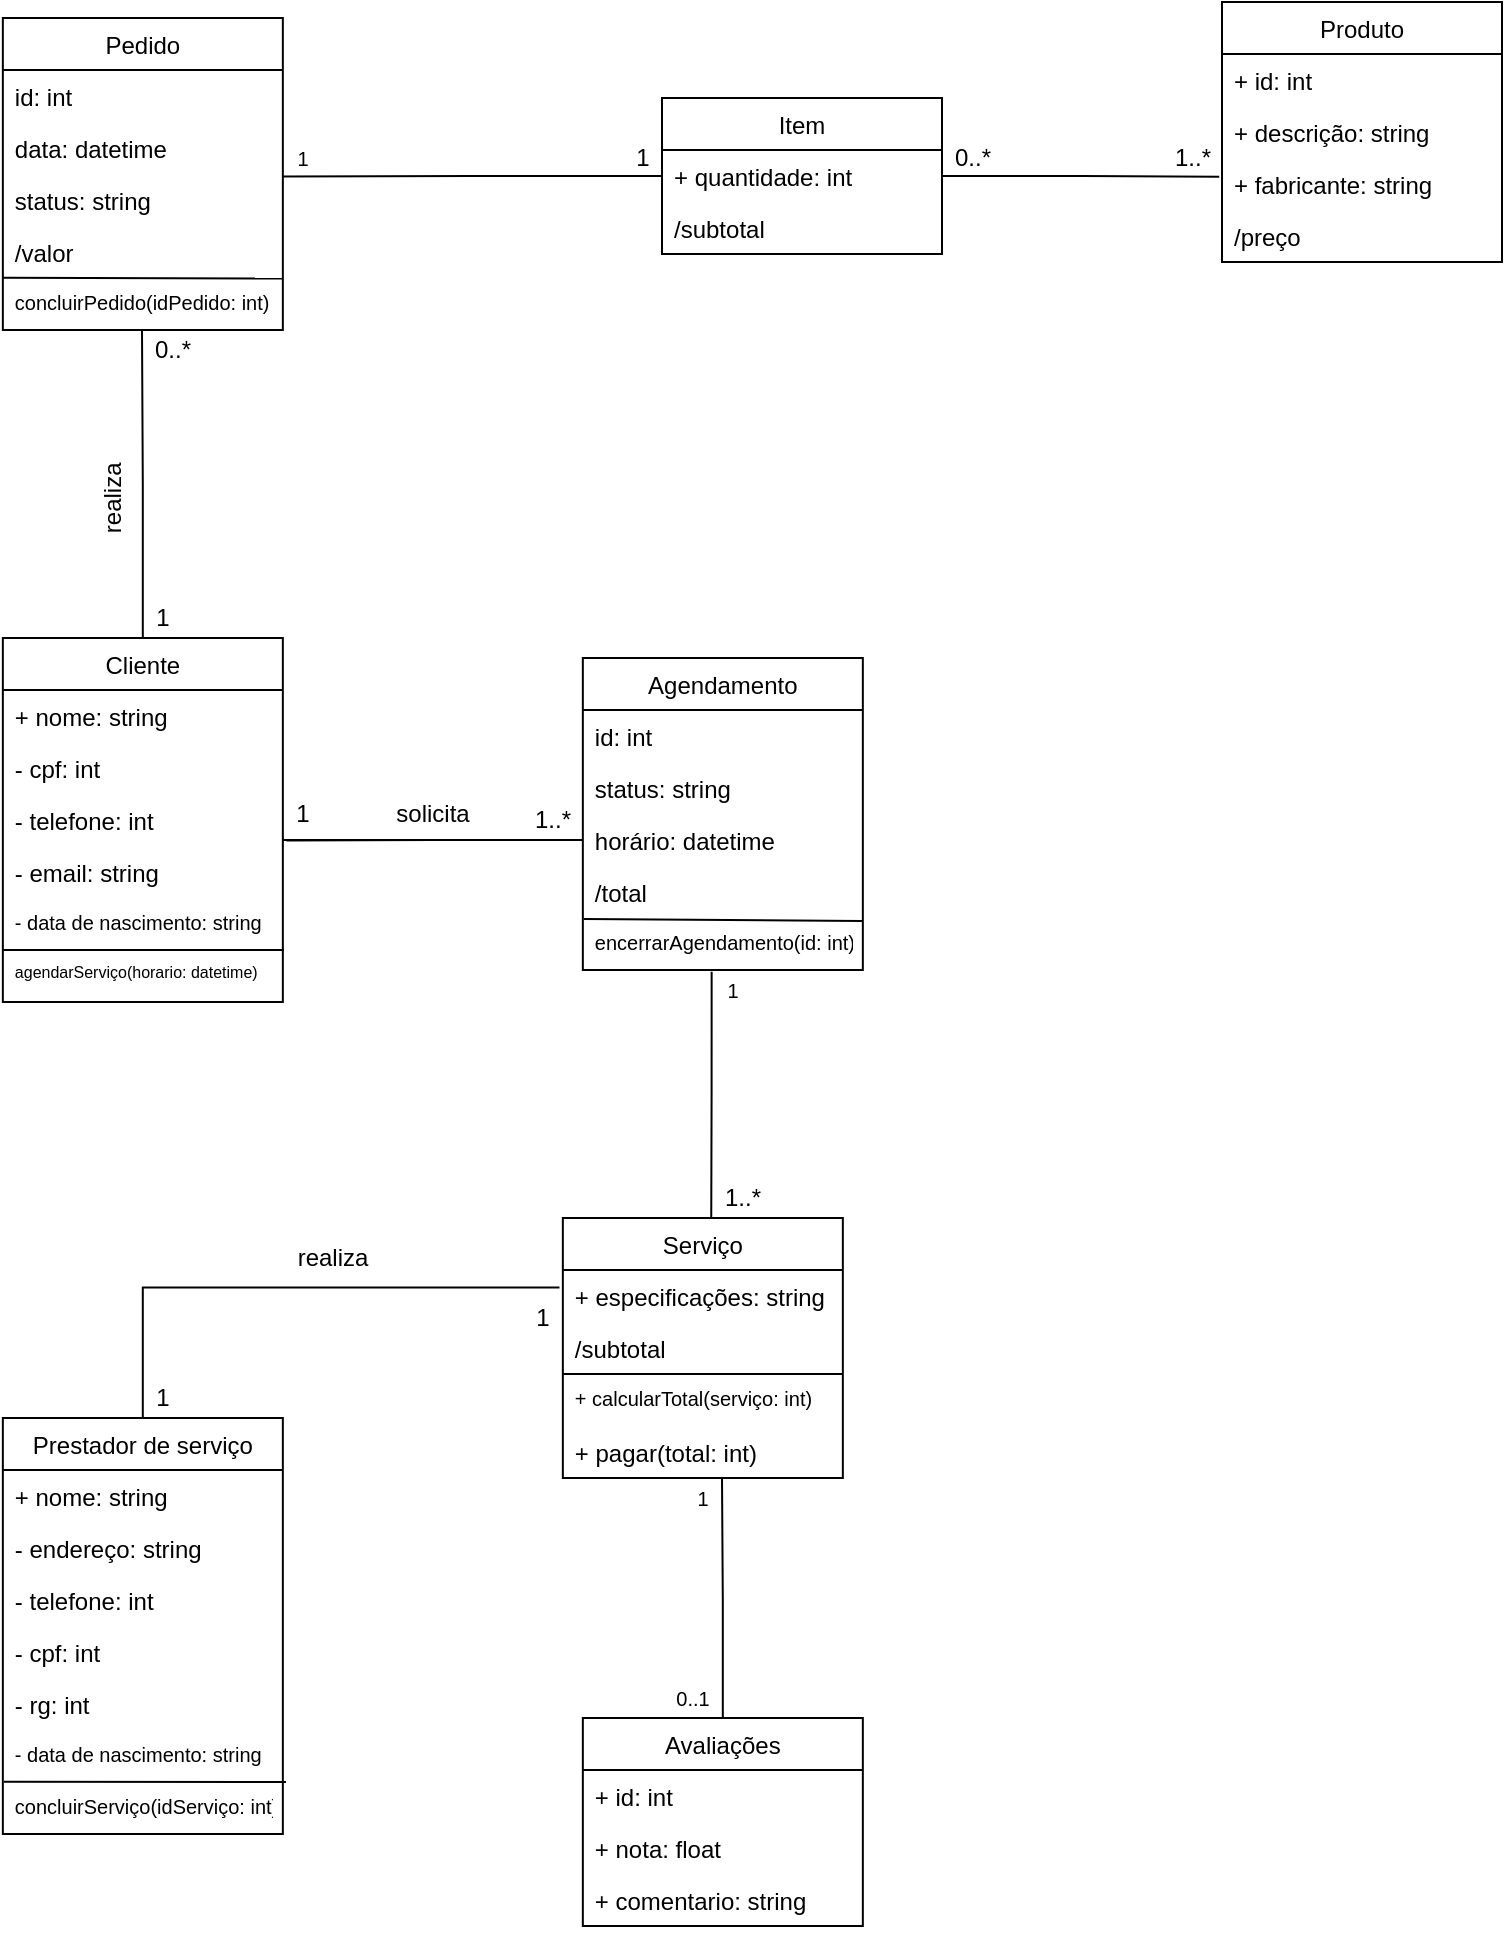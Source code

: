 <mxfile version="14.7.2"><diagram id="nNbMe6RCs03T7cAxXdwp" name="Page-1"><mxGraphModel dx="1151" dy="637" grid="1" gridSize="10" guides="1" tooltips="1" connect="1" arrows="1" fold="1" page="1" pageScale="1" pageWidth="827" pageHeight="1169" math="0" shadow="0"><root><mxCell id="0"/><mxCell id="1" parent="0"/><mxCell id="EgdVx3-38uhjONvqn9JU-72" style="edgeStyle=orthogonalEdgeStyle;rounded=0;jumpSize=6;orthogonalLoop=1;jettySize=auto;html=1;entryX=0.497;entryY=1.006;entryDx=0;entryDy=0;entryPerimeter=0;startArrow=none;startFill=0;endArrow=none;endFill=0;startSize=12;targetPerimeterSpacing=0;strokeWidth=1;" edge="1" parent="1" source="EgdVx3-38uhjONvqn9JU-1" target="EgdVx3-38uhjONvqn9JU-62"><mxGeometry relative="1" as="geometry"/></mxCell><mxCell id="EgdVx3-38uhjONvqn9JU-1" value="Cliente" style="swimlane;fontStyle=0;childLayout=stackLayout;horizontal=1;startSize=26;horizontalStack=0;resizeParent=1;resizeParentMax=0;resizeLast=0;collapsible=1;marginBottom=0;" vertex="1" parent="1"><mxGeometry x="30.42" y="460" width="140" height="182" as="geometry"/></mxCell><mxCell id="EgdVx3-38uhjONvqn9JU-117" value="+ nome: string" style="text;strokeColor=none;fillColor=none;align=left;verticalAlign=top;spacingLeft=4;spacingRight=4;overflow=hidden;rotatable=0;points=[[0,0.5],[1,0.5]];portConstraint=eastwest;" vertex="1" parent="EgdVx3-38uhjONvqn9JU-1"><mxGeometry y="26" width="140" height="26" as="geometry"/></mxCell><mxCell id="EgdVx3-38uhjONvqn9JU-2" value="- cpf: int" style="text;strokeColor=none;fillColor=none;align=left;verticalAlign=top;spacingLeft=4;spacingRight=4;overflow=hidden;rotatable=0;points=[[0,0.5],[1,0.5]];portConstraint=eastwest;" vertex="1" parent="EgdVx3-38uhjONvqn9JU-1"><mxGeometry y="52" width="140" height="26" as="geometry"/></mxCell><mxCell id="EgdVx3-38uhjONvqn9JU-13" value="- telefone: int" style="text;strokeColor=none;fillColor=none;align=left;verticalAlign=top;spacingLeft=4;spacingRight=4;overflow=hidden;rotatable=0;points=[[0,0.5],[1,0.5]];portConstraint=eastwest;" vertex="1" parent="EgdVx3-38uhjONvqn9JU-1"><mxGeometry y="78" width="140" height="26" as="geometry"/></mxCell><mxCell id="EgdVx3-38uhjONvqn9JU-4" value="- email: string" style="text;strokeColor=none;fillColor=none;align=left;verticalAlign=top;spacingLeft=4;spacingRight=4;overflow=hidden;rotatable=0;points=[[0,0.5],[1,0.5]];portConstraint=eastwest;" vertex="1" parent="EgdVx3-38uhjONvqn9JU-1"><mxGeometry y="104" width="140" height="26" as="geometry"/></mxCell><mxCell id="EgdVx3-38uhjONvqn9JU-22" value="- data de nascimento: string" style="text;strokeColor=none;fillColor=none;align=left;verticalAlign=top;spacingLeft=4;spacingRight=4;overflow=hidden;rotatable=0;points=[[0,0.5],[1,0.5]];portConstraint=eastwest;fontSize=10;" vertex="1" parent="EgdVx3-38uhjONvqn9JU-1"><mxGeometry y="130" width="140" height="26" as="geometry"/></mxCell><mxCell id="EgdVx3-38uhjONvqn9JU-49" value="agendarServiço(horario: datetime)" style="text;strokeColor=none;fillColor=none;align=left;verticalAlign=top;spacingLeft=4;spacingRight=4;overflow=hidden;rotatable=0;points=[[0,0.5],[1,0.5]];portConstraint=eastwest;fontSize=8;" vertex="1" parent="EgdVx3-38uhjONvqn9JU-1"><mxGeometry y="156" width="140" height="26" as="geometry"/></mxCell><mxCell id="EgdVx3-38uhjONvqn9JU-51" value="" style="endArrow=none;html=1;startSize=12;targetPerimeterSpacing=0;strokeWidth=1;entryX=1.004;entryY=1;entryDx=0;entryDy=0;entryPerimeter=0;exitX=-0.003;exitY=0;exitDx=0;exitDy=0;exitPerimeter=0;" edge="1" parent="EgdVx3-38uhjONvqn9JU-1" source="EgdVx3-38uhjONvqn9JU-49" target="EgdVx3-38uhjONvqn9JU-22"><mxGeometry width="50" height="50" relative="1" as="geometry"><mxPoint x="-0.42" y="129.818" as="sourcePoint"/><mxPoint x="139.58" y="130.286" as="targetPoint"/></mxGeometry></mxCell><mxCell id="EgdVx3-38uhjONvqn9JU-42" style="edgeStyle=orthogonalEdgeStyle;rounded=0;jumpSize=6;orthogonalLoop=1;jettySize=auto;html=1;entryX=-0.012;entryY=0.336;entryDx=0;entryDy=0;entryPerimeter=0;startArrow=none;startFill=0;endArrow=none;endFill=0;startSize=12;targetPerimeterSpacing=0;strokeWidth=1;" edge="1" parent="1" source="EgdVx3-38uhjONvqn9JU-9" target="EgdVx3-38uhjONvqn9JU-19"><mxGeometry relative="1" as="geometry"/></mxCell><mxCell id="EgdVx3-38uhjONvqn9JU-9" value="Prestador de serviço" style="swimlane;fontStyle=0;childLayout=stackLayout;horizontal=1;startSize=26;horizontalStack=0;resizeParent=1;resizeParentMax=0;resizeLast=0;collapsible=1;marginBottom=0;" vertex="1" parent="1"><mxGeometry x="30.42" y="850" width="140" height="208" as="geometry"/></mxCell><mxCell id="EgdVx3-38uhjONvqn9JU-10" value="+ nome: string" style="text;strokeColor=none;fillColor=none;align=left;verticalAlign=top;spacingLeft=4;spacingRight=4;overflow=hidden;rotatable=0;points=[[0,0.5],[1,0.5]];portConstraint=eastwest;" vertex="1" parent="EgdVx3-38uhjONvqn9JU-9"><mxGeometry y="26" width="140" height="26" as="geometry"/></mxCell><mxCell id="EgdVx3-38uhjONvqn9JU-11" value="- endereço: string" style="text;strokeColor=none;fillColor=none;align=left;verticalAlign=top;spacingLeft=4;spacingRight=4;overflow=hidden;rotatable=0;points=[[0,0.5],[1,0.5]];portConstraint=eastwest;" vertex="1" parent="EgdVx3-38uhjONvqn9JU-9"><mxGeometry y="52" width="140" height="26" as="geometry"/></mxCell><mxCell id="EgdVx3-38uhjONvqn9JU-12" value="- telefone: int" style="text;strokeColor=none;fillColor=none;align=left;verticalAlign=top;spacingLeft=4;spacingRight=4;overflow=hidden;rotatable=0;points=[[0,0.5],[1,0.5]];portConstraint=eastwest;" vertex="1" parent="EgdVx3-38uhjONvqn9JU-9"><mxGeometry y="78" width="140" height="26" as="geometry"/></mxCell><mxCell id="EgdVx3-38uhjONvqn9JU-103" value="- cpf: int" style="text;strokeColor=none;fillColor=none;align=left;verticalAlign=top;spacingLeft=4;spacingRight=4;overflow=hidden;rotatable=0;points=[[0,0.5],[1,0.5]];portConstraint=eastwest;" vertex="1" parent="EgdVx3-38uhjONvqn9JU-9"><mxGeometry y="104" width="140" height="26" as="geometry"/></mxCell><mxCell id="EgdVx3-38uhjONvqn9JU-94" value="- rg: int" style="text;strokeColor=none;fillColor=none;align=left;verticalAlign=top;spacingLeft=4;spacingRight=4;overflow=hidden;rotatable=0;points=[[0,0.5],[1,0.5]];portConstraint=eastwest;fontSize=12;" vertex="1" parent="EgdVx3-38uhjONvqn9JU-9"><mxGeometry y="130" width="140" height="26" as="geometry"/></mxCell><mxCell id="EgdVx3-38uhjONvqn9JU-113" value="- data de nascimento: string" style="text;strokeColor=none;fillColor=none;align=left;verticalAlign=top;spacingLeft=4;spacingRight=4;overflow=hidden;rotatable=0;points=[[0,0.5],[1,0.5]];portConstraint=eastwest;fontSize=10;" vertex="1" parent="EgdVx3-38uhjONvqn9JU-9"><mxGeometry y="156" width="140" height="26" as="geometry"/></mxCell><mxCell id="EgdVx3-38uhjONvqn9JU-101" value="concluirServiço(idServiço: int)" style="text;strokeColor=none;fillColor=none;align=left;verticalAlign=top;spacingLeft=4;spacingRight=4;overflow=hidden;rotatable=0;points=[[0,0.5],[1,0.5]];portConstraint=eastwest;fontSize=10;" vertex="1" parent="EgdVx3-38uhjONvqn9JU-9"><mxGeometry y="182" width="140" height="26" as="geometry"/></mxCell><mxCell id="EgdVx3-38uhjONvqn9JU-104" value="" style="endArrow=none;html=1;startSize=20;targetPerimeterSpacing=0;strokeWidth=1;exitX=0.004;exitY=-0.005;exitDx=0;exitDy=0;exitPerimeter=0;" edge="1" parent="EgdVx3-38uhjONvqn9JU-9" source="EgdVx3-38uhjONvqn9JU-101"><mxGeometry width="50" height="50" relative="1" as="geometry"><mxPoint x="79.58" y="290" as="sourcePoint"/><mxPoint x="141.58" y="182" as="targetPoint"/></mxGeometry></mxCell><mxCell id="EgdVx3-38uhjONvqn9JU-18" value="Serviço" style="swimlane;fontStyle=0;childLayout=stackLayout;horizontal=1;startSize=26;horizontalStack=0;resizeParent=1;resizeParentMax=0;resizeLast=0;collapsible=1;marginBottom=0;" vertex="1" parent="1"><mxGeometry x="310.42" y="750" width="140" height="130" as="geometry"/></mxCell><mxCell id="EgdVx3-38uhjONvqn9JU-19" value="+ especificações: string" style="text;strokeColor=none;fillColor=none;align=left;verticalAlign=top;spacingLeft=4;spacingRight=4;overflow=hidden;rotatable=0;points=[[0,0.5],[1,0.5]];portConstraint=eastwest;" vertex="1" parent="EgdVx3-38uhjONvqn9JU-18"><mxGeometry y="26" width="140" height="26" as="geometry"/></mxCell><mxCell id="EgdVx3-38uhjONvqn9JU-21" value="/subtotal" style="text;strokeColor=none;fillColor=none;align=left;verticalAlign=top;spacingLeft=4;spacingRight=4;overflow=hidden;rotatable=0;points=[[0,0.5],[1,0.5]];portConstraint=eastwest;" vertex="1" parent="EgdVx3-38uhjONvqn9JU-18"><mxGeometry y="52" width="140" height="26" as="geometry"/></mxCell><mxCell id="EgdVx3-38uhjONvqn9JU-130" value="+ calcularTotal(serviço: int)" style="text;strokeColor=none;fillColor=none;align=left;verticalAlign=top;spacingLeft=4;spacingRight=4;overflow=hidden;rotatable=0;points=[[0,0.5],[1,0.5]];portConstraint=eastwest;fontSize=10;" vertex="1" parent="EgdVx3-38uhjONvqn9JU-18"><mxGeometry y="78" width="140" height="26" as="geometry"/></mxCell><mxCell id="EgdVx3-38uhjONvqn9JU-131" value="+ pagar(total: int)" style="text;strokeColor=none;fillColor=none;align=left;verticalAlign=top;spacingLeft=4;spacingRight=4;overflow=hidden;rotatable=0;points=[[0,0.5],[1,0.5]];portConstraint=eastwest;" vertex="1" parent="EgdVx3-38uhjONvqn9JU-18"><mxGeometry y="104" width="140" height="26" as="geometry"/></mxCell><mxCell id="EgdVx3-38uhjONvqn9JU-133" value="" style="endArrow=none;html=1;fontSize=10;startSize=20;targetPerimeterSpacing=0;strokeWidth=1;entryX=0.998;entryY=1.002;entryDx=0;entryDy=0;entryPerimeter=0;exitX=-0.003;exitY=0.002;exitDx=0;exitDy=0;exitPerimeter=0;" edge="1" parent="EgdVx3-38uhjONvqn9JU-18" source="EgdVx3-38uhjONvqn9JU-130" target="EgdVx3-38uhjONvqn9JU-21"><mxGeometry width="50" height="50" relative="1" as="geometry"><mxPoint x="-60.42" y="160" as="sourcePoint"/><mxPoint x="-10.42" y="110" as="targetPoint"/></mxGeometry></mxCell><mxCell id="EgdVx3-38uhjONvqn9JU-24" value="Agendamento" style="swimlane;fontStyle=0;childLayout=stackLayout;horizontal=1;startSize=26;horizontalStack=0;resizeParent=1;resizeParentMax=0;resizeLast=0;collapsible=1;marginBottom=0;" vertex="1" parent="1"><mxGeometry x="320.42" y="470" width="140" height="156" as="geometry"/></mxCell><mxCell id="EgdVx3-38uhjONvqn9JU-116" value="id: int" style="text;strokeColor=none;fillColor=none;align=left;verticalAlign=top;spacingLeft=4;spacingRight=4;overflow=hidden;rotatable=0;points=[[0,0.5],[1,0.5]];portConstraint=eastwest;" vertex="1" parent="EgdVx3-38uhjONvqn9JU-24"><mxGeometry y="26" width="140" height="26" as="geometry"/></mxCell><mxCell id="EgdVx3-38uhjONvqn9JU-25" value="status: string" style="text;strokeColor=none;fillColor=none;align=left;verticalAlign=top;spacingLeft=4;spacingRight=4;overflow=hidden;rotatable=0;points=[[0,0.5],[1,0.5]];portConstraint=eastwest;" vertex="1" parent="EgdVx3-38uhjONvqn9JU-24"><mxGeometry y="52" width="140" height="26" as="geometry"/></mxCell><mxCell id="EgdVx3-38uhjONvqn9JU-26" value="horário: datetime" style="text;strokeColor=none;fillColor=none;align=left;verticalAlign=top;spacingLeft=4;spacingRight=4;overflow=hidden;rotatable=0;points=[[0,0.5],[1,0.5]];portConstraint=eastwest;" vertex="1" parent="EgdVx3-38uhjONvqn9JU-24"><mxGeometry y="78" width="140" height="26" as="geometry"/></mxCell><mxCell id="EgdVx3-38uhjONvqn9JU-27" value="/total" style="text;strokeColor=none;fillColor=none;align=left;verticalAlign=top;spacingLeft=4;spacingRight=4;overflow=hidden;rotatable=0;points=[[0,0.5],[1,0.5]];portConstraint=eastwest;" vertex="1" parent="EgdVx3-38uhjONvqn9JU-24"><mxGeometry y="104" width="140" height="26" as="geometry"/></mxCell><mxCell id="EgdVx3-38uhjONvqn9JU-35" value="encerrarAgendamento(id: int)" style="text;strokeColor=none;fillColor=none;align=left;verticalAlign=top;spacingLeft=4;spacingRight=4;overflow=hidden;rotatable=0;points=[[0,0.5],[1,0.5]];portConstraint=eastwest;fontSize=10;" vertex="1" parent="EgdVx3-38uhjONvqn9JU-24"><mxGeometry y="130" width="140" height="26" as="geometry"/></mxCell><mxCell id="EgdVx3-38uhjONvqn9JU-38" value="" style="endArrow=none;html=1;entryX=0.997;entryY=1.06;entryDx=0;entryDy=0;entryPerimeter=0;exitX=0.003;exitY=0.019;exitDx=0;exitDy=0;exitPerimeter=0;" edge="1" parent="EgdVx3-38uhjONvqn9JU-24" source="EgdVx3-38uhjONvqn9JU-35" target="EgdVx3-38uhjONvqn9JU-27"><mxGeometry width="50" height="50" relative="1" as="geometry"><mxPoint y="106" as="sourcePoint"/><mxPoint x="30" y="170" as="targetPoint"/></mxGeometry></mxCell><mxCell id="EgdVx3-38uhjONvqn9JU-29" style="edgeStyle=orthogonalEdgeStyle;rounded=0;orthogonalLoop=1;jettySize=auto;html=1;entryX=1.013;entryY=0.893;entryDx=0;entryDy=0;entryPerimeter=0;endArrow=none;endFill=0;" edge="1" parent="1" source="EgdVx3-38uhjONvqn9JU-26" target="EgdVx3-38uhjONvqn9JU-13"><mxGeometry relative="1" as="geometry"/></mxCell><mxCell id="EgdVx3-38uhjONvqn9JU-30" style="edgeStyle=orthogonalEdgeStyle;rounded=0;orthogonalLoop=1;jettySize=auto;html=1;entryX=1.001;entryY=0.886;entryDx=0;entryDy=0;entryPerimeter=0;endArrow=none;endFill=0;" edge="1" parent="1" source="EgdVx3-38uhjONvqn9JU-26" target="EgdVx3-38uhjONvqn9JU-13"><mxGeometry relative="1" as="geometry"/></mxCell><mxCell id="EgdVx3-38uhjONvqn9JU-31" value="solicita" style="text;html=1;align=center;verticalAlign=middle;resizable=0;points=[];autosize=1;strokeColor=none;" vertex="1" parent="1"><mxGeometry x="220.0" y="538" width="50" height="20" as="geometry"/></mxCell><mxCell id="EgdVx3-38uhjONvqn9JU-36" value="1" style="text;html=1;align=center;verticalAlign=middle;resizable=0;points=[];autosize=1;strokeColor=none;" vertex="1" parent="1"><mxGeometry x="170.0" y="538" width="20" height="20" as="geometry"/></mxCell><mxCell id="EgdVx3-38uhjONvqn9JU-37" value="1..*" style="text;html=1;align=center;verticalAlign=middle;resizable=0;points=[];autosize=1;strokeColor=none;" vertex="1" parent="1"><mxGeometry x="290.42" y="541" width="30" height="20" as="geometry"/></mxCell><mxCell id="EgdVx3-38uhjONvqn9JU-40" style="edgeStyle=orthogonalEdgeStyle;rounded=0;orthogonalLoop=1;jettySize=auto;html=1;entryX=0.53;entryY=-0.002;entryDx=0;entryDy=0;entryPerimeter=0;endArrow=none;endFill=0;startArrow=none;startFill=0;jumpSize=6;targetPerimeterSpacing=0;strokeWidth=1;startSize=20;exitX=0.46;exitY=1.032;exitDx=0;exitDy=0;exitPerimeter=0;" edge="1" parent="1" source="EgdVx3-38uhjONvqn9JU-35" target="EgdVx3-38uhjONvqn9JU-18"><mxGeometry relative="1" as="geometry"><mxPoint x="385" y="610" as="sourcePoint"/></mxGeometry></mxCell><mxCell id="EgdVx3-38uhjONvqn9JU-41" value="1..*" style="text;html=1;align=center;verticalAlign=middle;resizable=0;points=[];autosize=1;strokeColor=none;" vertex="1" parent="1"><mxGeometry x="385.42" y="730" width="30" height="20" as="geometry"/></mxCell><mxCell id="EgdVx3-38uhjONvqn9JU-43" value="realiza" style="text;html=1;align=center;verticalAlign=middle;resizable=0;points=[];autosize=1;strokeColor=none;" vertex="1" parent="1"><mxGeometry x="170.0" y="760" width="50" height="20" as="geometry"/></mxCell><mxCell id="EgdVx3-38uhjONvqn9JU-45" value="1" style="text;html=1;align=center;verticalAlign=middle;resizable=0;points=[];autosize=1;strokeColor=none;" vertex="1" parent="1"><mxGeometry x="100.42" y="830" width="20" height="20" as="geometry"/></mxCell><mxCell id="EgdVx3-38uhjONvqn9JU-46" value="1" style="text;html=1;align=center;verticalAlign=middle;resizable=0;points=[];autosize=1;strokeColor=none;" vertex="1" parent="1"><mxGeometry x="290.42" y="790" width="20" height="20" as="geometry"/></mxCell><mxCell id="EgdVx3-38uhjONvqn9JU-56" value="Pedido" style="swimlane;fontStyle=0;childLayout=stackLayout;horizontal=1;startSize=26;horizontalStack=0;resizeParent=1;resizeParentMax=0;resizeLast=0;collapsible=1;marginBottom=0;" vertex="1" parent="1"><mxGeometry x="30.42" y="150" width="140" height="156" as="geometry"/></mxCell><mxCell id="EgdVx3-38uhjONvqn9JU-119" value="id: int" style="text;strokeColor=none;fillColor=none;align=left;verticalAlign=top;spacingLeft=4;spacingRight=4;overflow=hidden;rotatable=0;points=[[0,0.5],[1,0.5]];portConstraint=eastwest;" vertex="1" parent="EgdVx3-38uhjONvqn9JU-56"><mxGeometry y="26" width="140" height="26" as="geometry"/></mxCell><mxCell id="EgdVx3-38uhjONvqn9JU-57" value="data: datetime" style="text;strokeColor=none;fillColor=none;align=left;verticalAlign=top;spacingLeft=4;spacingRight=4;overflow=hidden;rotatable=0;points=[[0,0.5],[1,0.5]];portConstraint=eastwest;" vertex="1" parent="EgdVx3-38uhjONvqn9JU-56"><mxGeometry y="52" width="140" height="26" as="geometry"/></mxCell><mxCell id="EgdVx3-38uhjONvqn9JU-58" value="status: string" style="text;strokeColor=none;fillColor=none;align=left;verticalAlign=top;spacingLeft=4;spacingRight=4;overflow=hidden;rotatable=0;points=[[0,0.5],[1,0.5]];portConstraint=eastwest;" vertex="1" parent="EgdVx3-38uhjONvqn9JU-56"><mxGeometry y="78" width="140" height="26" as="geometry"/></mxCell><mxCell id="EgdVx3-38uhjONvqn9JU-59" value="/valor" style="text;strokeColor=none;fillColor=none;align=left;verticalAlign=top;spacingLeft=4;spacingRight=4;overflow=hidden;rotatable=0;points=[[0,0.5],[1,0.5]];portConstraint=eastwest;" vertex="1" parent="EgdVx3-38uhjONvqn9JU-56"><mxGeometry y="104" width="140" height="26" as="geometry"/></mxCell><mxCell id="EgdVx3-38uhjONvqn9JU-62" value="concluirPedido(idPedido: int)" style="text;strokeColor=none;fillColor=none;align=left;verticalAlign=top;spacingLeft=4;spacingRight=4;overflow=hidden;rotatable=0;points=[[0,0.5],[1,0.5]];portConstraint=eastwest;fontSize=10;" vertex="1" parent="EgdVx3-38uhjONvqn9JU-56"><mxGeometry y="130" width="140" height="26" as="geometry"/></mxCell><mxCell id="EgdVx3-38uhjONvqn9JU-63" value="" style="endArrow=none;html=1;startSize=12;targetPerimeterSpacing=0;strokeWidth=1;entryX=0.997;entryY=0.011;entryDx=0;entryDy=0;entryPerimeter=0;exitX=-0.003;exitY=-0.007;exitDx=0;exitDy=0;exitPerimeter=0;" edge="1" parent="EgdVx3-38uhjONvqn9JU-56"><mxGeometry width="50" height="50" relative="1" as="geometry"><mxPoint x="-0.42" y="129.818" as="sourcePoint"/><mxPoint x="139.58" y="130.286" as="targetPoint"/></mxGeometry></mxCell><mxCell id="EgdVx3-38uhjONvqn9JU-64" value="Item" style="swimlane;fontStyle=0;childLayout=stackLayout;horizontal=1;startSize=26;horizontalStack=0;resizeParent=1;resizeParentMax=0;resizeLast=0;collapsible=1;marginBottom=0;" vertex="1" parent="1"><mxGeometry x="360.0" y="190" width="140" height="78" as="geometry"/></mxCell><mxCell id="EgdVx3-38uhjONvqn9JU-65" value="+ quantidade: int" style="text;strokeColor=none;fillColor=none;align=left;verticalAlign=top;spacingLeft=4;spacingRight=4;overflow=hidden;rotatable=0;points=[[0,0.5],[1,0.5]];portConstraint=eastwest;" vertex="1" parent="EgdVx3-38uhjONvqn9JU-64"><mxGeometry y="26" width="140" height="26" as="geometry"/></mxCell><mxCell id="EgdVx3-38uhjONvqn9JU-70" value="/subtotal" style="text;strokeColor=none;fillColor=none;align=left;verticalAlign=top;spacingLeft=4;spacingRight=4;overflow=hidden;rotatable=0;points=[[0,0.5],[1,0.5]];portConstraint=eastwest;" vertex="1" parent="EgdVx3-38uhjONvqn9JU-64"><mxGeometry y="52" width="140" height="26" as="geometry"/></mxCell><mxCell id="EgdVx3-38uhjONvqn9JU-76" value="1" style="text;html=1;align=center;verticalAlign=middle;resizable=0;points=[];autosize=1;strokeColor=none;" vertex="1" parent="1"><mxGeometry x="340" y="210" width="20" height="20" as="geometry"/></mxCell><mxCell id="EgdVx3-38uhjONvqn9JU-77" value="0..*" style="text;html=1;align=center;verticalAlign=middle;resizable=0;points=[];autosize=1;strokeColor=none;" vertex="1" parent="1"><mxGeometry x="100.42" y="306" width="30" height="20" as="geometry"/></mxCell><mxCell id="EgdVx3-38uhjONvqn9JU-78" value="1" style="text;html=1;align=center;verticalAlign=middle;resizable=0;points=[];autosize=1;strokeColor=none;" vertex="1" parent="1"><mxGeometry x="100.42" y="440" width="20" height="20" as="geometry"/></mxCell><mxCell id="EgdVx3-38uhjONvqn9JU-79" value="realiza" style="text;html=1;align=center;verticalAlign=middle;resizable=0;points=[];autosize=1;strokeColor=none;rotation=-90;" vertex="1" parent="1"><mxGeometry x="60.42" y="380" width="50" height="20" as="geometry"/></mxCell><mxCell id="EgdVx3-38uhjONvqn9JU-81" value="Produto" style="swimlane;fontStyle=0;childLayout=stackLayout;horizontal=1;startSize=26;horizontalStack=0;resizeParent=1;resizeParentMax=0;resizeLast=0;collapsible=1;marginBottom=0;" vertex="1" parent="1"><mxGeometry x="640" y="142" width="140" height="130" as="geometry"/></mxCell><mxCell id="EgdVx3-38uhjONvqn9JU-87" value="+ id: int" style="text;strokeColor=none;fillColor=none;align=left;verticalAlign=top;spacingLeft=4;spacingRight=4;overflow=hidden;rotatable=0;points=[[0,0.5],[1,0.5]];portConstraint=eastwest;" vertex="1" parent="EgdVx3-38uhjONvqn9JU-81"><mxGeometry y="26" width="140" height="26" as="geometry"/></mxCell><mxCell id="EgdVx3-38uhjONvqn9JU-82" value="+ descrição: string" style="text;strokeColor=none;fillColor=none;align=left;verticalAlign=top;spacingLeft=4;spacingRight=4;overflow=hidden;rotatable=0;points=[[0,0.5],[1,0.5]];portConstraint=eastwest;" vertex="1" parent="EgdVx3-38uhjONvqn9JU-81"><mxGeometry y="52" width="140" height="26" as="geometry"/></mxCell><mxCell id="EgdVx3-38uhjONvqn9JU-90" value="+ fabricante: string" style="text;strokeColor=none;fillColor=none;align=left;verticalAlign=top;spacingLeft=4;spacingRight=4;overflow=hidden;rotatable=0;points=[[0,0.5],[1,0.5]];portConstraint=eastwest;" vertex="1" parent="EgdVx3-38uhjONvqn9JU-81"><mxGeometry y="78" width="140" height="26" as="geometry"/></mxCell><mxCell id="EgdVx3-38uhjONvqn9JU-85" value="/preço" style="text;strokeColor=none;fillColor=none;align=left;verticalAlign=top;spacingLeft=4;spacingRight=4;overflow=hidden;rotatable=0;points=[[0,0.5],[1,0.5]];portConstraint=eastwest;" vertex="1" parent="EgdVx3-38uhjONvqn9JU-81"><mxGeometry y="104" width="140" height="26" as="geometry"/></mxCell><mxCell id="EgdVx3-38uhjONvqn9JU-92" value="0..*" style="text;html=1;align=center;verticalAlign=middle;resizable=0;points=[];autosize=1;strokeColor=none;" vertex="1" parent="1"><mxGeometry x="500" y="210" width="30" height="20" as="geometry"/></mxCell><mxCell id="EgdVx3-38uhjONvqn9JU-93" value="1..*" style="text;html=1;align=center;verticalAlign=middle;resizable=0;points=[];autosize=1;strokeColor=none;" vertex="1" parent="1"><mxGeometry x="610" y="210" width="30" height="20" as="geometry"/></mxCell><mxCell id="EgdVx3-38uhjONvqn9JU-126" style="edgeStyle=orthogonalEdgeStyle;rounded=0;jumpSize=6;orthogonalLoop=1;jettySize=auto;html=1;fontSize=10;startArrow=none;startFill=0;endArrow=none;endFill=0;startSize=20;targetPerimeterSpacing=0;strokeWidth=1;" edge="1" parent="1" source="EgdVx3-38uhjONvqn9JU-109"><mxGeometry relative="1" as="geometry"><mxPoint x="390" y="880" as="targetPoint"/></mxGeometry></mxCell><mxCell id="EgdVx3-38uhjONvqn9JU-109" value="Avaliações" style="swimlane;fontStyle=0;childLayout=stackLayout;horizontal=1;startSize=26;horizontalStack=0;resizeParent=1;resizeParentMax=0;resizeLast=0;collapsible=1;marginBottom=0;" vertex="1" parent="1"><mxGeometry x="320.42" y="1000" width="140" height="104" as="geometry"/></mxCell><mxCell id="EgdVx3-38uhjONvqn9JU-110" value="+ id: int" style="text;strokeColor=none;fillColor=none;align=left;verticalAlign=top;spacingLeft=4;spacingRight=4;overflow=hidden;rotatable=0;points=[[0,0.5],[1,0.5]];portConstraint=eastwest;" vertex="1" parent="EgdVx3-38uhjONvqn9JU-109"><mxGeometry y="26" width="140" height="26" as="geometry"/></mxCell><mxCell id="EgdVx3-38uhjONvqn9JU-111" value="+ nota: float" style="text;strokeColor=none;fillColor=none;align=left;verticalAlign=top;spacingLeft=4;spacingRight=4;overflow=hidden;rotatable=0;points=[[0,0.5],[1,0.5]];portConstraint=eastwest;" vertex="1" parent="EgdVx3-38uhjONvqn9JU-109"><mxGeometry y="52" width="140" height="26" as="geometry"/></mxCell><mxCell id="EgdVx3-38uhjONvqn9JU-114" value="+ comentario: string" style="text;strokeColor=none;fillColor=none;align=left;verticalAlign=top;spacingLeft=4;spacingRight=4;overflow=hidden;rotatable=0;points=[[0,0.5],[1,0.5]];portConstraint=eastwest;" vertex="1" parent="EgdVx3-38uhjONvqn9JU-109"><mxGeometry y="78" width="140" height="26" as="geometry"/></mxCell><mxCell id="EgdVx3-38uhjONvqn9JU-121" style="edgeStyle=orthogonalEdgeStyle;rounded=0;jumpSize=6;orthogonalLoop=1;jettySize=auto;html=1;entryX=0.997;entryY=0.047;entryDx=0;entryDy=0;entryPerimeter=0;fontSize=10;startArrow=none;startFill=0;endArrow=none;endFill=0;startSize=20;targetPerimeterSpacing=0;strokeWidth=1;" edge="1" parent="1" source="EgdVx3-38uhjONvqn9JU-65" target="EgdVx3-38uhjONvqn9JU-58"><mxGeometry relative="1" as="geometry"/></mxCell><mxCell id="EgdVx3-38uhjONvqn9JU-123" value="1" style="text;html=1;align=center;verticalAlign=middle;resizable=0;points=[];autosize=1;strokeColor=none;fontSize=10;" vertex="1" parent="1"><mxGeometry x="170" y="210" width="20" height="20" as="geometry"/></mxCell><mxCell id="EgdVx3-38uhjONvqn9JU-125" style="edgeStyle=orthogonalEdgeStyle;rounded=0;jumpSize=6;orthogonalLoop=1;jettySize=auto;html=1;entryX=-0.01;entryY=0.359;entryDx=0;entryDy=0;entryPerimeter=0;fontSize=10;startArrow=none;startFill=0;endArrow=none;endFill=0;startSize=20;targetPerimeterSpacing=0;strokeWidth=1;" edge="1" parent="1" source="EgdVx3-38uhjONvqn9JU-65" target="EgdVx3-38uhjONvqn9JU-90"><mxGeometry relative="1" as="geometry"/></mxCell><mxCell id="EgdVx3-38uhjONvqn9JU-128" value="0..1" style="text;html=1;align=center;verticalAlign=middle;resizable=0;points=[];autosize=1;strokeColor=none;fontSize=10;" vertex="1" parent="1"><mxGeometry x="360.42" y="980" width="30" height="20" as="geometry"/></mxCell><mxCell id="EgdVx3-38uhjONvqn9JU-129" value="1" style="text;html=1;align=center;verticalAlign=middle;resizable=0;points=[];autosize=1;strokeColor=none;fontSize=10;" vertex="1" parent="1"><mxGeometry x="385.42" y="626" width="20" height="20" as="geometry"/></mxCell><mxCell id="EgdVx3-38uhjONvqn9JU-132" value="1" style="text;html=1;align=center;verticalAlign=middle;resizable=0;points=[];autosize=1;strokeColor=none;fontSize=10;" vertex="1" parent="1"><mxGeometry x="370.42" y="880" width="20" height="20" as="geometry"/></mxCell></root></mxGraphModel></diagram></mxfile>